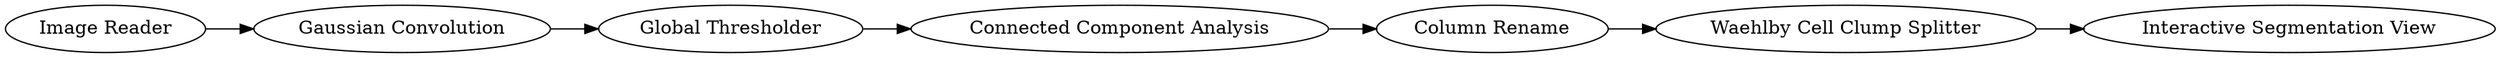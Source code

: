 digraph {
	12 -> 10
	20 -> 13
	6 -> 12
	13 -> 4
	10 -> 11
	4 -> 6
	13 [label="Gaussian Convolution"]
	20 [label="Image Reader"]
	11 [label="Interactive Segmentation View"]
	4 [label="Global Thresholder"]
	6 [label="Connected Component Analysis"]
	12 [label="Column Rename"]
	10 [label="Waehlby Cell Clump Splitter"]
	rankdir=LR
}
